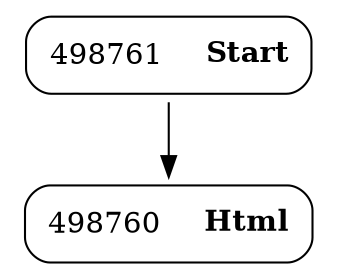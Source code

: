 digraph ast {
node [shape=none];
498761 [label=<<TABLE border='1' cellspacing='0' cellpadding='10' style='rounded' ><TR><TD border='0'>498761</TD><TD border='0'><B>Start</B></TD></TR></TABLE>>];
498761 -> 498760 [weight=2];
498760 [label=<<TABLE border='1' cellspacing='0' cellpadding='10' style='rounded' ><TR><TD border='0'>498760</TD><TD border='0'><B>Html</B></TD></TR></TABLE>>];
}
